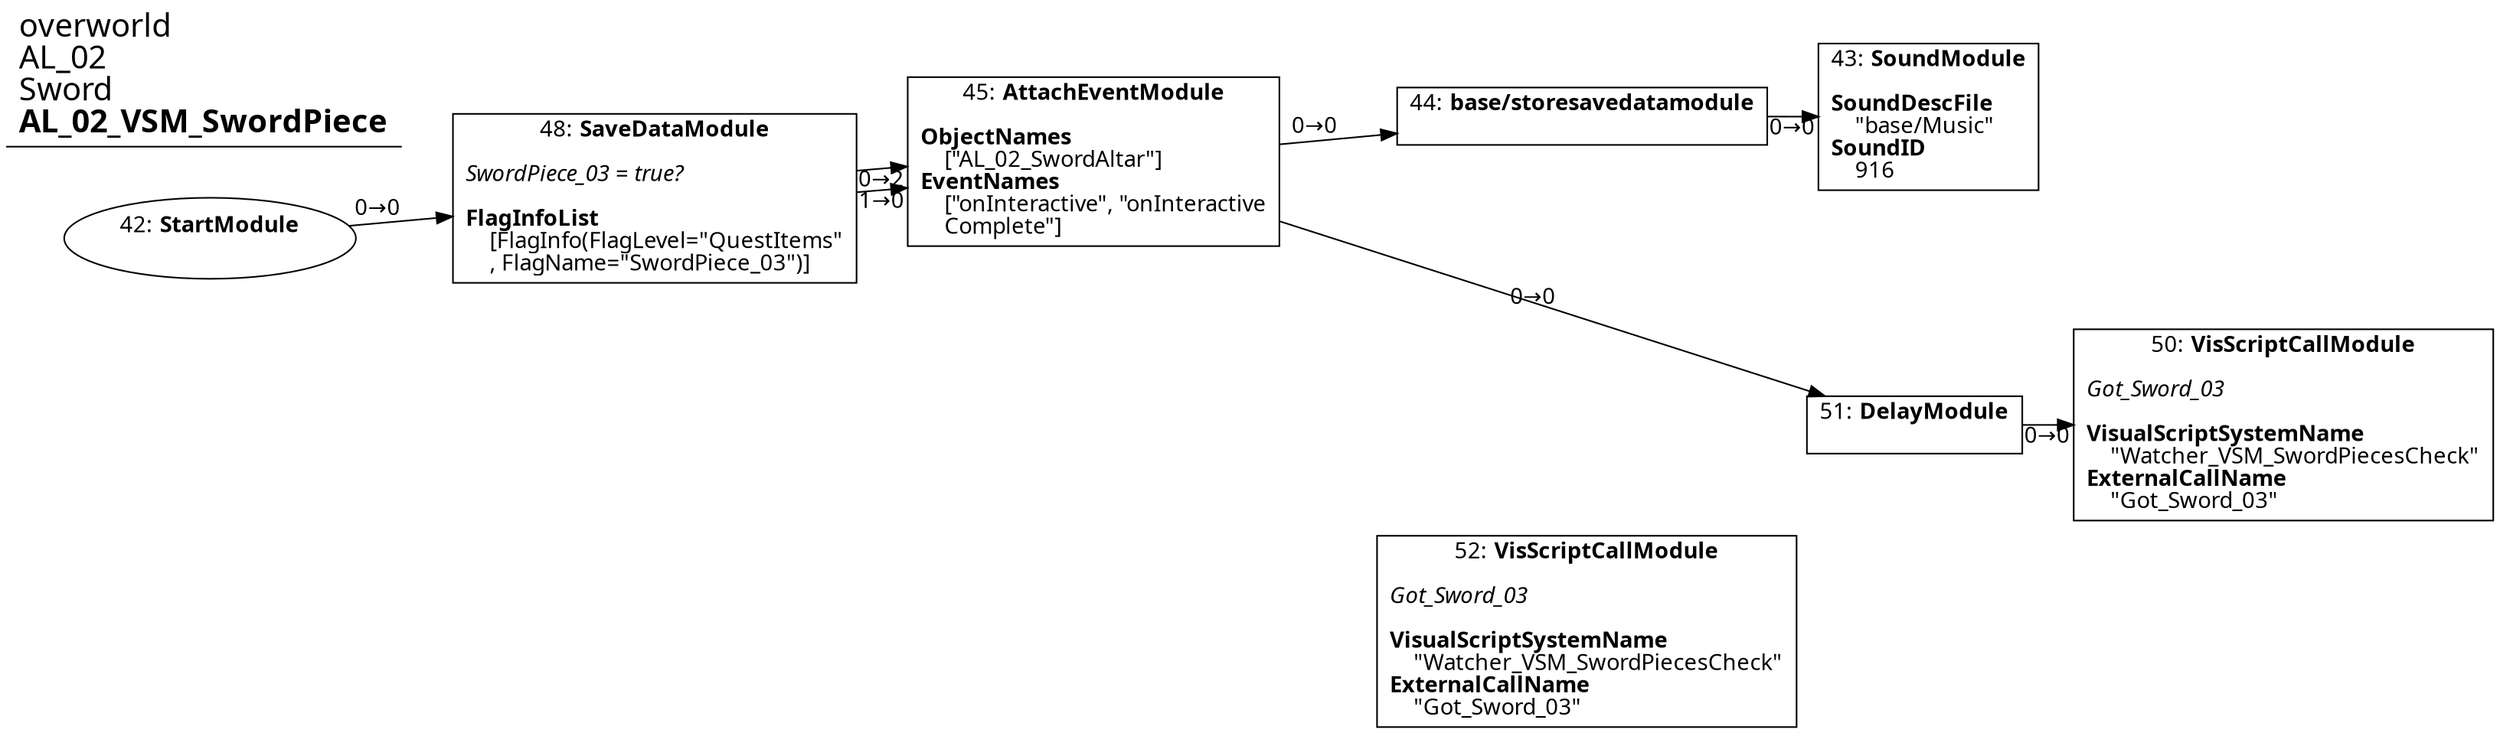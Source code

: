 digraph {
    layout = fdp;
    overlap = prism;
    sep = "+16";
    splines = spline;

    node [ shape = box ];

    graph [ fontname = "Segoe UI" ];
    node [ fontname = "Segoe UI" ];
    edge [ fontname = "Segoe UI" ];

    42 [ label = <42: <b>StartModule</b><br/><br/>> ];
    42 [ shape = oval ]
    42 [ pos = "-0.209,-0.123!" ];
    42 -> 48 [ label = "0→0" ];

    43 [ label = <43: <b>SoundModule</b><br/><br/><b>SoundDescFile</b><br align="left"/>    &quot;base/Music&quot;<br align="left"/><b>SoundID</b><br align="left"/>    916<br align="left"/>> ];
    43 [ pos = "0.799,-0.078!" ];

    44 [ label = <44: <b>base/storesavedatamodule</b><br/><br/>> ];
    44 [ pos = "0.592,-0.078!" ];
    44 -> 43 [ label = "0→0" ];

    45 [ label = <45: <b>AttachEventModule</b><br/><br/><b>ObjectNames</b><br align="left"/>    [&quot;AL_02_SwordAltar&quot;]<br align="left"/><b>EventNames</b><br align="left"/>    [&quot;onInteractive&quot;, &quot;onInteractive<br align="left"/>    Complete&quot;]<br align="left"/>> ];
    45 [ pos = "0.259,-0.112!" ];
    45 -> 44 [ label = "0→0" ];
    45 -> 51 [ label = "0→0" ];

    48 [ label = <48: <b>SaveDataModule</b><br/><br/><i>SwordPiece_03 = true?<br align="left"/></i><br align="left"/><b>FlagInfoList</b><br align="left"/>    [FlagInfo(FlagLevel=&quot;QuestItems&quot;<br align="left"/>    , FlagName=&quot;SwordPiece_03&quot;)]<br align="left"/>> ];
    48 [ pos = "-0.020000001,-0.123!" ];
    48 -> 45 [ label = "0→2" ];
    48 -> 45 [ label = "1→0" ];

    50 [ label = <50: <b>VisScriptCallModule</b><br/><br/><i>Got_Sword_03<br align="left"/></i><br align="left"/><b>VisualScriptSystemName</b><br align="left"/>    &quot;Watcher_VSM_SwordPiecesCheck&quot;<br align="left"/><b>ExternalCallName</b><br align="left"/>    &quot;Got_Sword_03&quot;<br align="left"/>> ];
    50 [ pos = "0.98300004,-0.259!" ];

    51 [ label = <51: <b>DelayModule</b><br/><br/>> ];
    51 [ pos = "0.81000006,-0.259!" ];
    51 -> 50 [ label = "0→0" ];

    52 [ label = <52: <b>VisScriptCallModule</b><br/><br/><i>Got_Sword_03<br align="left"/></i><br align="left"/><b>VisualScriptSystemName</b><br align="left"/>    &quot;Watcher_VSM_SwordPiecesCheck&quot;<br align="left"/><b>ExternalCallName</b><br align="left"/>    &quot;Got_Sword_03&quot;<br align="left"/>> ];
    52 [ pos = "0.59300005,-0.38000003!" ];

    title [ pos = "-0.21000001,-0.07700001!" ];
    title [ shape = underline ];
    title [ label = <<font point-size="20">overworld<br align="left"/>AL_02<br align="left"/>Sword<br align="left"/><b>AL_02_VSM_SwordPiece</b><br align="left"/></font>> ];
}
